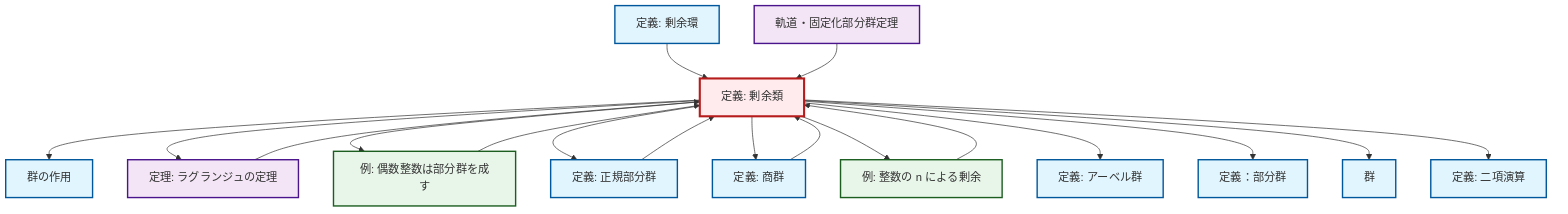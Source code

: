 graph TD
    classDef definition fill:#e1f5fe,stroke:#01579b,stroke-width:2px
    classDef theorem fill:#f3e5f5,stroke:#4a148c,stroke-width:2px
    classDef axiom fill:#fff3e0,stroke:#e65100,stroke-width:2px
    classDef example fill:#e8f5e9,stroke:#1b5e20,stroke-width:2px
    classDef current fill:#ffebee,stroke:#b71c1c,stroke-width:3px
    def-quotient-ring["定義: 剰余環"]:::definition
    def-group-action["群の作用"]:::definition
    ex-even-integers-subgroup["例: 偶数整数は部分群を成す"]:::example
    def-group["群"]:::definition
    def-quotient-group["定義: 商群"]:::definition
    thm-lagrange["定理: ラグランジュの定理"]:::theorem
    ex-quotient-integers-mod-n["例: 整数の n による剰余"]:::example
    def-subgroup["定義：部分群"]:::definition
    def-abelian-group["定義: アーベル群"]:::definition
    thm-orbit-stabilizer["軌道・固定化部分群定理"]:::theorem
    def-normal-subgroup["定義: 正規部分群"]:::definition
    def-binary-operation["定義: 二項演算"]:::definition
    def-coset["定義: 剰余類"]:::definition
    ex-even-integers-subgroup --> def-coset
    def-coset --> def-group-action
    def-coset --> thm-lagrange
    def-coset --> ex-even-integers-subgroup
    def-coset --> def-normal-subgroup
    def-quotient-ring --> def-coset
    def-normal-subgroup --> def-coset
    def-quotient-group --> def-coset
    def-coset --> def-quotient-group
    def-coset --> ex-quotient-integers-mod-n
    thm-orbit-stabilizer --> def-coset
    def-coset --> def-abelian-group
    def-coset --> def-subgroup
    def-coset --> def-group
    ex-quotient-integers-mod-n --> def-coset
    thm-lagrange --> def-coset
    def-coset --> def-binary-operation
    class def-coset current